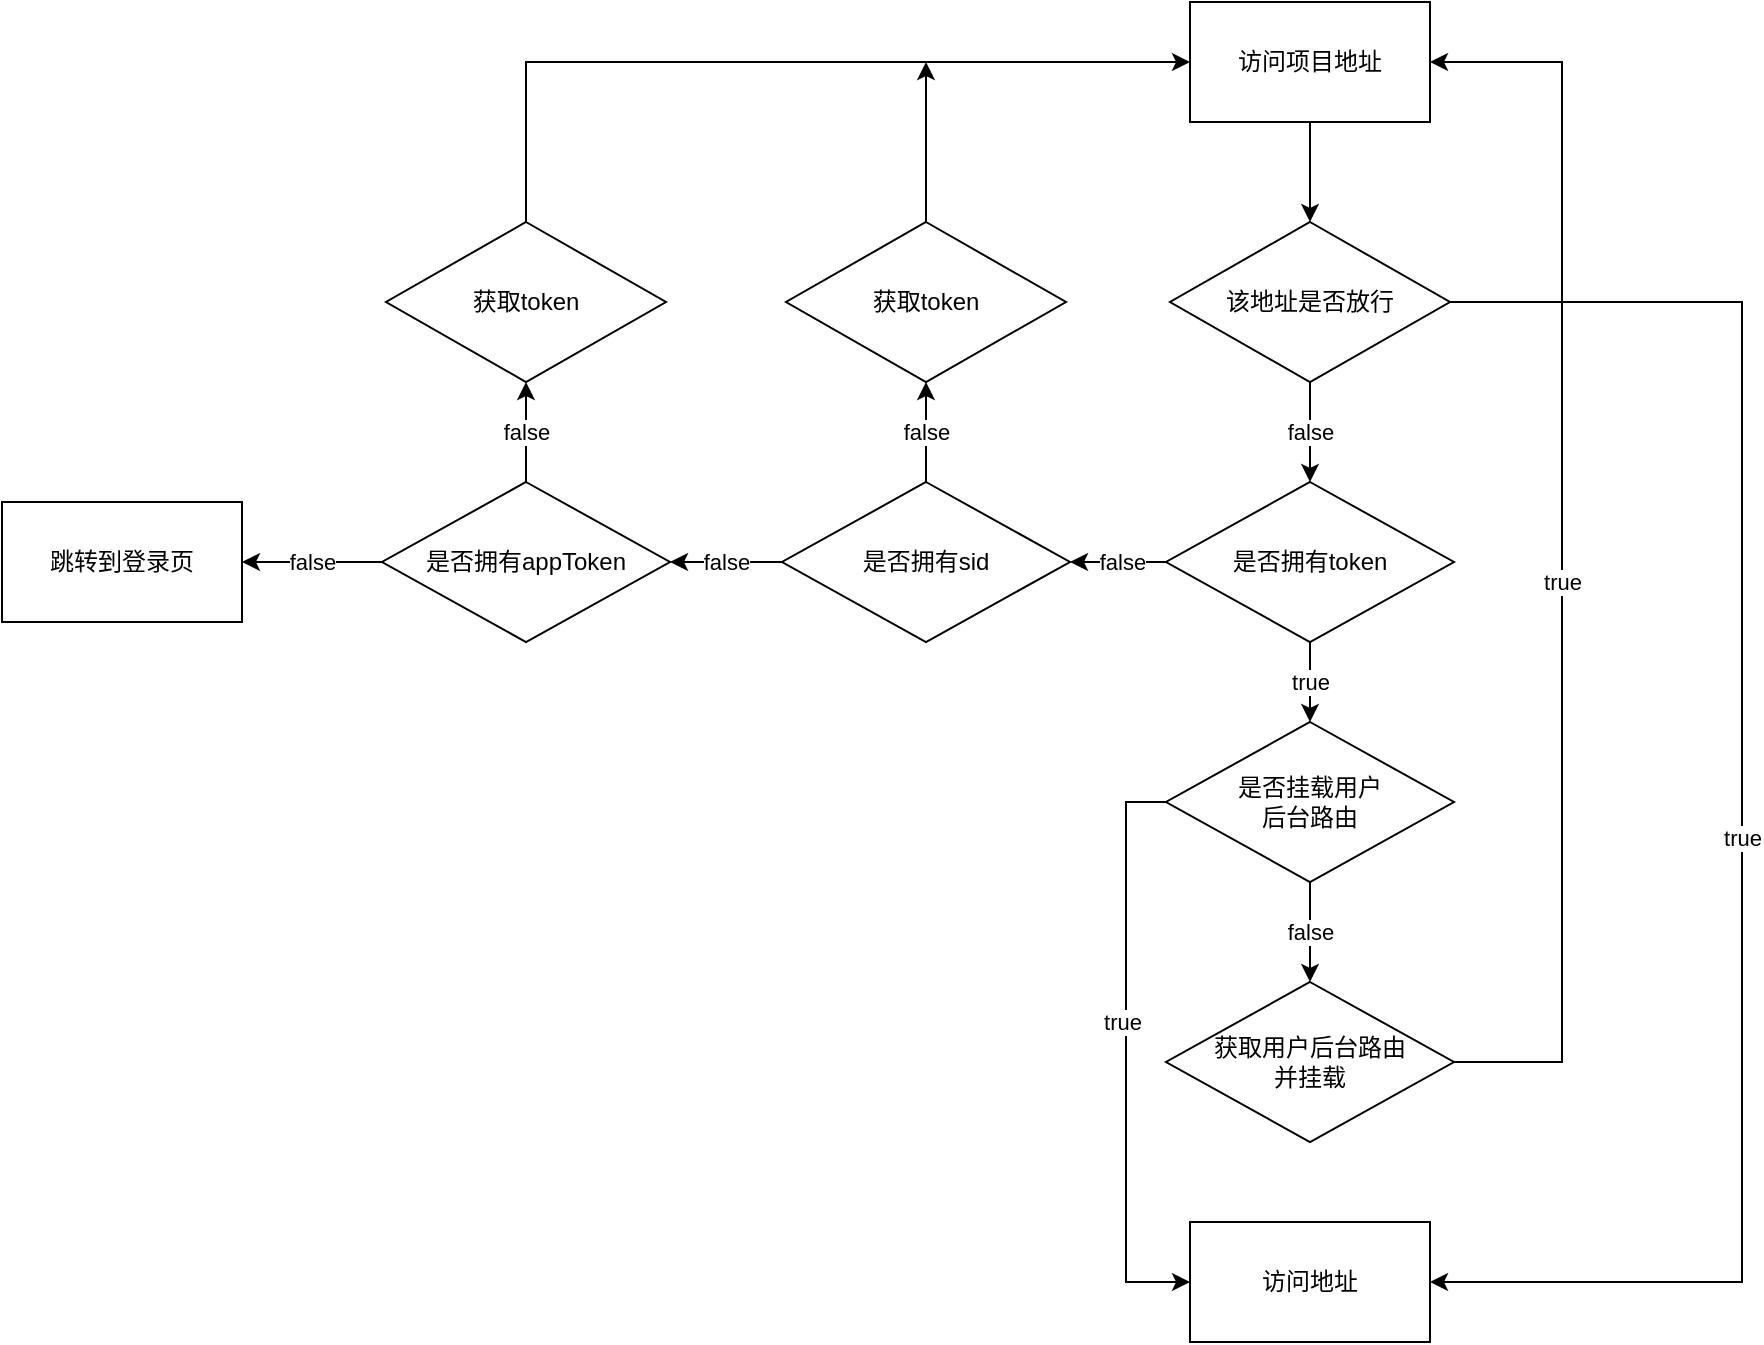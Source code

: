 <mxfile version="16.6.5" type="device"><diagram id="GH3fQZs-pTK8q9-jdoJF" name="Page-1"><mxGraphModel dx="2249" dy="772" grid="1" gridSize="10" guides="1" tooltips="1" connect="1" arrows="1" fold="1" page="1" pageScale="1" pageWidth="827" pageHeight="1169" math="0" shadow="0"><root><mxCell id="0"/><mxCell id="1" parent="0"/><mxCell id="E6bZosAl3OY0Fdm92-pR-1" value="访问项目地址" style="rounded=0;whiteSpace=wrap;html=1;" vertex="1" parent="1"><mxGeometry x="354" y="190" width="120" height="60" as="geometry"/></mxCell><mxCell id="E6bZosAl3OY0Fdm92-pR-13" value="false" style="edgeStyle=orthogonalEdgeStyle;rounded=0;orthogonalLoop=1;jettySize=auto;html=1;exitX=0.5;exitY=1;exitDx=0;exitDy=0;" edge="1" parent="1" source="E6bZosAl3OY0Fdm92-pR-3" target="E6bZosAl3OY0Fdm92-pR-9"><mxGeometry relative="1" as="geometry"/></mxCell><mxCell id="E6bZosAl3OY0Fdm92-pR-41" style="edgeStyle=orthogonalEdgeStyle;rounded=0;orthogonalLoop=1;jettySize=auto;html=1;exitX=1;exitY=0.5;exitDx=0;exitDy=0;entryX=1;entryY=0.5;entryDx=0;entryDy=0;" edge="1" parent="1" source="E6bZosAl3OY0Fdm92-pR-3" target="E6bZosAl3OY0Fdm92-pR-6"><mxGeometry relative="1" as="geometry"><Array as="points"><mxPoint x="630" y="340"/><mxPoint x="630" y="830"/></Array></mxGeometry></mxCell><mxCell id="E6bZosAl3OY0Fdm92-pR-43" value="true" style="edgeLabel;html=1;align=center;verticalAlign=middle;resizable=0;points=[];" vertex="1" connectable="0" parent="E6bZosAl3OY0Fdm92-pR-41"><mxGeometry x="0.045" relative="1" as="geometry"><mxPoint as="offset"/></mxGeometry></mxCell><mxCell id="E6bZosAl3OY0Fdm92-pR-3" value="该地址是否放行" style="rhombus;whiteSpace=wrap;html=1;" vertex="1" parent="1"><mxGeometry x="344" y="300" width="140" height="80" as="geometry"/></mxCell><mxCell id="E6bZosAl3OY0Fdm92-pR-4" value="" style="endArrow=classic;html=1;rounded=0;exitX=0.5;exitY=1;exitDx=0;exitDy=0;entryX=0.5;entryY=0;entryDx=0;entryDy=0;" edge="1" parent="1" source="E6bZosAl3OY0Fdm92-pR-1" target="E6bZosAl3OY0Fdm92-pR-3"><mxGeometry width="50" height="50" relative="1" as="geometry"><mxPoint x="390" y="410" as="sourcePoint"/><mxPoint x="240" y="370" as="targetPoint"/></mxGeometry></mxCell><mxCell id="E6bZosAl3OY0Fdm92-pR-6" value="访问地址" style="rounded=0;whiteSpace=wrap;html=1;" vertex="1" parent="1"><mxGeometry x="354" y="800" width="120" height="60" as="geometry"/></mxCell><mxCell id="E6bZosAl3OY0Fdm92-pR-15" value="false" style="edgeStyle=orthogonalEdgeStyle;rounded=0;orthogonalLoop=1;jettySize=auto;html=1;exitX=0;exitY=0.5;exitDx=0;exitDy=0;entryX=1;entryY=0.5;entryDx=0;entryDy=0;" edge="1" parent="1" source="E6bZosAl3OY0Fdm92-pR-9" target="E6bZosAl3OY0Fdm92-pR-10"><mxGeometry x="-0.083" relative="1" as="geometry"><mxPoint as="offset"/></mxGeometry></mxCell><mxCell id="E6bZosAl3OY0Fdm92-pR-18" value="true" style="edgeStyle=orthogonalEdgeStyle;rounded=0;orthogonalLoop=1;jettySize=auto;html=1;exitX=0.5;exitY=1;exitDx=0;exitDy=0;" edge="1" parent="1" source="E6bZosAl3OY0Fdm92-pR-9" target="E6bZosAl3OY0Fdm92-pR-19"><mxGeometry relative="1" as="geometry"><mxPoint x="414" y="550" as="targetPoint"/><mxPoint as="offset"/></mxGeometry></mxCell><mxCell id="E6bZosAl3OY0Fdm92-pR-9" value="是否拥有token" style="rhombus;whiteSpace=wrap;html=1;" vertex="1" parent="1"><mxGeometry x="342" y="430" width="144" height="80" as="geometry"/></mxCell><mxCell id="E6bZosAl3OY0Fdm92-pR-16" value="false" style="edgeStyle=orthogonalEdgeStyle;rounded=0;orthogonalLoop=1;jettySize=auto;html=1;exitX=0;exitY=0.5;exitDx=0;exitDy=0;entryX=1;entryY=0.5;entryDx=0;entryDy=0;" edge="1" parent="1" source="E6bZosAl3OY0Fdm92-pR-10" target="E6bZosAl3OY0Fdm92-pR-14"><mxGeometry relative="1" as="geometry"/></mxCell><mxCell id="E6bZosAl3OY0Fdm92-pR-29" value="false" style="edgeStyle=orthogonalEdgeStyle;rounded=0;orthogonalLoop=1;jettySize=auto;html=1;exitX=0.5;exitY=0;exitDx=0;exitDy=0;entryX=0.5;entryY=1;entryDx=0;entryDy=0;" edge="1" parent="1" source="E6bZosAl3OY0Fdm92-pR-10" target="E6bZosAl3OY0Fdm92-pR-33"><mxGeometry relative="1" as="geometry"><mxPoint x="222" y="350" as="targetPoint"/></mxGeometry></mxCell><mxCell id="E6bZosAl3OY0Fdm92-pR-10" value="是否拥有sid" style="rhombus;whiteSpace=wrap;html=1;" vertex="1" parent="1"><mxGeometry x="150" y="430" width="144" height="80" as="geometry"/></mxCell><mxCell id="E6bZosAl3OY0Fdm92-pR-27" value="false" style="edgeStyle=orthogonalEdgeStyle;rounded=0;orthogonalLoop=1;jettySize=auto;html=1;exitX=0;exitY=0.5;exitDx=0;exitDy=0;" edge="1" parent="1" source="E6bZosAl3OY0Fdm92-pR-14" target="E6bZosAl3OY0Fdm92-pR-28"><mxGeometry relative="1" as="geometry"><mxPoint x="-110" y="470" as="targetPoint"/></mxGeometry></mxCell><mxCell id="E6bZosAl3OY0Fdm92-pR-30" value="false" style="edgeStyle=orthogonalEdgeStyle;rounded=0;orthogonalLoop=1;jettySize=auto;html=1;exitX=0.5;exitY=0;exitDx=0;exitDy=0;entryX=0.5;entryY=1;entryDx=0;entryDy=0;" edge="1" parent="1" source="E6bZosAl3OY0Fdm92-pR-14" target="E6bZosAl3OY0Fdm92-pR-32"><mxGeometry relative="1" as="geometry"><mxPoint x="22" y="380" as="targetPoint"/></mxGeometry></mxCell><mxCell id="E6bZosAl3OY0Fdm92-pR-14" value="是否拥有appToken" style="rhombus;whiteSpace=wrap;html=1;" vertex="1" parent="1"><mxGeometry x="-50" y="430" width="144" height="80" as="geometry"/></mxCell><mxCell id="E6bZosAl3OY0Fdm92-pR-21" value="false" style="edgeStyle=orthogonalEdgeStyle;rounded=0;orthogonalLoop=1;jettySize=auto;html=1;exitX=0.5;exitY=1;exitDx=0;exitDy=0;entryX=0.5;entryY=0;entryDx=0;entryDy=0;" edge="1" parent="1" source="E6bZosAl3OY0Fdm92-pR-19" target="E6bZosAl3OY0Fdm92-pR-36"><mxGeometry relative="1" as="geometry"/></mxCell><mxCell id="E6bZosAl3OY0Fdm92-pR-37" value="true" style="edgeStyle=orthogonalEdgeStyle;rounded=0;orthogonalLoop=1;jettySize=auto;html=1;exitX=0;exitY=0.5;exitDx=0;exitDy=0;entryX=0;entryY=0.5;entryDx=0;entryDy=0;" edge="1" parent="1" source="E6bZosAl3OY0Fdm92-pR-19" target="E6bZosAl3OY0Fdm92-pR-6"><mxGeometry x="-0.11" y="-2" relative="1" as="geometry"><mxPoint as="offset"/></mxGeometry></mxCell><mxCell id="E6bZosAl3OY0Fdm92-pR-19" value="是否挂载用户&lt;br&gt;后台路由" style="rhombus;whiteSpace=wrap;html=1;" vertex="1" parent="1"><mxGeometry x="342" y="550" width="144" height="80" as="geometry"/></mxCell><mxCell id="E6bZosAl3OY0Fdm92-pR-28" value="跳转到登录页" style="rounded=0;whiteSpace=wrap;html=1;" vertex="1" parent="1"><mxGeometry x="-240" y="440" width="120" height="60" as="geometry"/></mxCell><mxCell id="E6bZosAl3OY0Fdm92-pR-34" style="edgeStyle=orthogonalEdgeStyle;rounded=0;orthogonalLoop=1;jettySize=auto;html=1;exitX=0.5;exitY=0;exitDx=0;exitDy=0;entryX=0;entryY=0.5;entryDx=0;entryDy=0;" edge="1" parent="1" source="E6bZosAl3OY0Fdm92-pR-32" target="E6bZosAl3OY0Fdm92-pR-1"><mxGeometry relative="1" as="geometry"/></mxCell><mxCell id="E6bZosAl3OY0Fdm92-pR-32" value="获取token" style="rhombus;whiteSpace=wrap;html=1;" vertex="1" parent="1"><mxGeometry x="-48" y="300" width="140" height="80" as="geometry"/></mxCell><mxCell id="E6bZosAl3OY0Fdm92-pR-35" style="edgeStyle=orthogonalEdgeStyle;rounded=0;orthogonalLoop=1;jettySize=auto;html=1;exitX=0.5;exitY=0;exitDx=0;exitDy=0;" edge="1" parent="1" source="E6bZosAl3OY0Fdm92-pR-33"><mxGeometry relative="1" as="geometry"><mxPoint x="222" y="220" as="targetPoint"/></mxGeometry></mxCell><mxCell id="E6bZosAl3OY0Fdm92-pR-33" value="获取token" style="rhombus;whiteSpace=wrap;html=1;" vertex="1" parent="1"><mxGeometry x="152" y="300" width="140" height="80" as="geometry"/></mxCell><mxCell id="E6bZosAl3OY0Fdm92-pR-40" style="edgeStyle=orthogonalEdgeStyle;rounded=0;orthogonalLoop=1;jettySize=auto;html=1;exitX=1;exitY=0.5;exitDx=0;exitDy=0;entryX=1;entryY=0.5;entryDx=0;entryDy=0;" edge="1" parent="1" source="E6bZosAl3OY0Fdm92-pR-36" target="E6bZosAl3OY0Fdm92-pR-1"><mxGeometry relative="1" as="geometry"><Array as="points"><mxPoint x="540" y="720"/><mxPoint x="540" y="220"/></Array></mxGeometry></mxCell><mxCell id="E6bZosAl3OY0Fdm92-pR-42" value="true" style="edgeLabel;html=1;align=center;verticalAlign=middle;resizable=0;points=[];" vertex="1" connectable="0" parent="E6bZosAl3OY0Fdm92-pR-40"><mxGeometry x="-0.052" relative="1" as="geometry"><mxPoint as="offset"/></mxGeometry></mxCell><mxCell id="E6bZosAl3OY0Fdm92-pR-36" value="获取用户后台路由&lt;br&gt;并挂载" style="rhombus;whiteSpace=wrap;html=1;" vertex="1" parent="1"><mxGeometry x="342" y="680" width="144" height="80" as="geometry"/></mxCell></root></mxGraphModel></diagram></mxfile>
